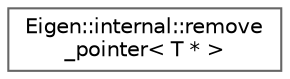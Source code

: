 digraph "Graphical Class Hierarchy"
{
 // LATEX_PDF_SIZE
  bgcolor="transparent";
  edge [fontname=Helvetica,fontsize=10,labelfontname=Helvetica,labelfontsize=10];
  node [fontname=Helvetica,fontsize=10,shape=box,height=0.2,width=0.4];
  rankdir="LR";
  Node0 [id="Node000000",label="Eigen::internal::remove\l_pointer\< T * \>",height=0.2,width=0.4,color="grey40", fillcolor="white", style="filled",URL="$structEigen_1_1internal_1_1remove__pointer_3_01T_01_5_01_4.html",tooltip=" "];
}
